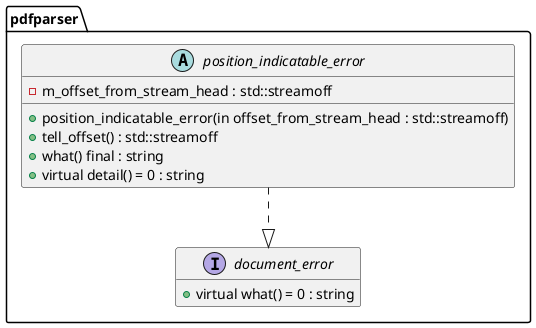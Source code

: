 @startuml document_error
hide empty members
namespace pdfparser {
interface document_error {
	+virtual what() = 0 : string
}

abstract position_indicatable_error {
	-m_offset_from_stream_head : std::streamoff
	+position_indicatable_error(in offset_from_stream_head : std::streamoff)
	+tell_offset() : std::streamoff
	+what() final : string
	+virtual detail() = 0 : string
}
position_indicatable_error ..|> document_error
}
@enduml
